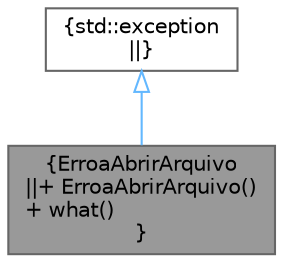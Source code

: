 digraph "ErroaAbrirArquivo"
{
 // LATEX_PDF_SIZE
  bgcolor="transparent";
  edge [fontname=Helvetica,fontsize=10,labelfontname=Helvetica,labelfontsize=10];
  node [fontname=Helvetica,fontsize=10,shape=box,height=0.2,width=0.4];
  Node1 [label="{ErroaAbrirArquivo\n||+ ErroaAbrirArquivo()\l+ what()\l}",height=0.2,width=0.4,color="gray40", fillcolor="grey60", style="filled", fontcolor="black",tooltip="Classe para tratar erro ao tentar abrir arquivo."];
  Node2 -> Node1 [dir="back",color="steelblue1",style="solid",arrowtail="onormal"];
  Node2 [label="{std::exception\n||}",height=0.2,width=0.4,color="gray40", fillcolor="white", style="filled",tooltip=" "];
}
